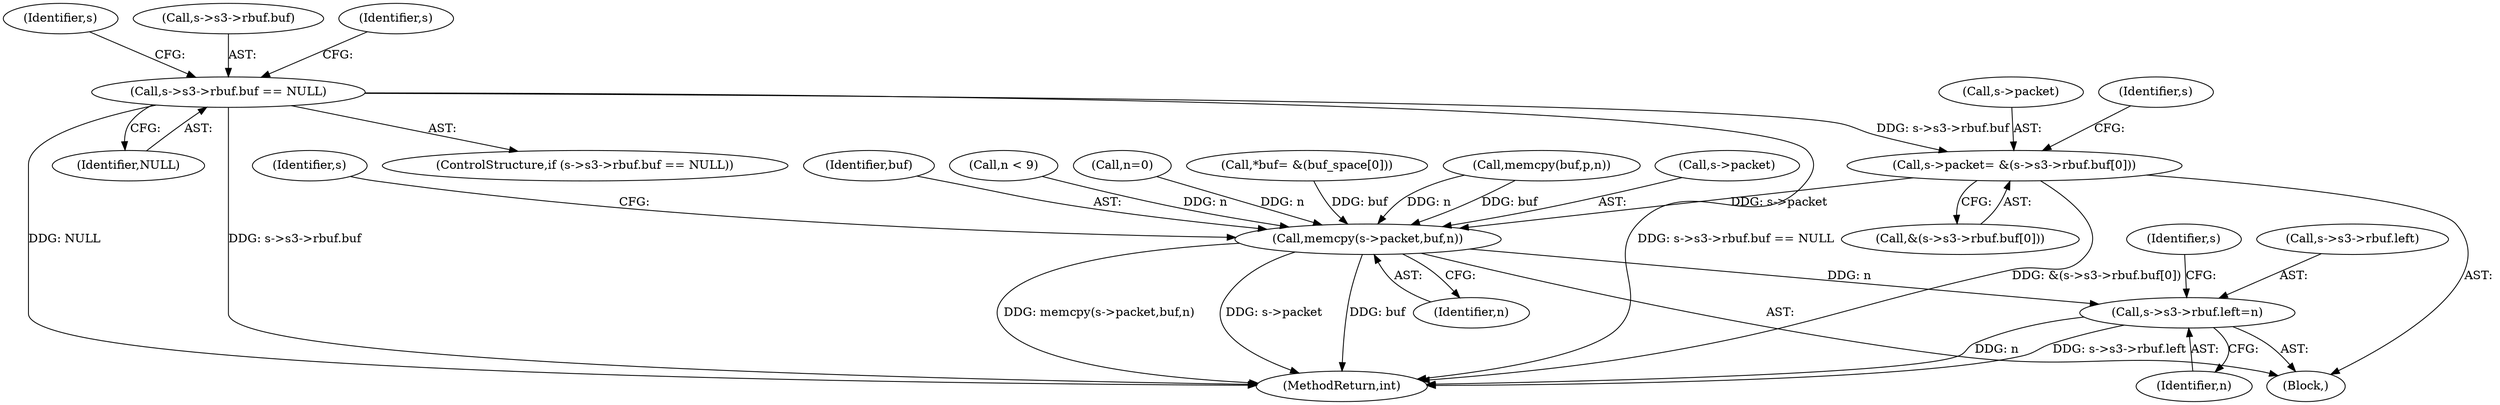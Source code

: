 digraph "0_openssl_26a59d9b46574e457870197dffa802871b4c8fc7_0@array" {
"1001100" [label="(Call,s->packet= &(s->s3->rbuf.buf[0]))"];
"1001086" [label="(Call,s->s3->rbuf.buf == NULL)"];
"1001114" [label="(Call,memcpy(s->packet,buf,n))"];
"1001120" [label="(Call,s->s3->rbuf.left=n)"];
"1001133" [label="(Identifier,s)"];
"1001116" [label="(Identifier,s)"];
"1001098" [label="(Identifier,s)"];
"1001094" [label="(Identifier,NULL)"];
"1001119" [label="(Identifier,n)"];
"1001115" [label="(Call,s->packet)"];
"1001121" [label="(Call,s->s3->rbuf.left)"];
"1001104" [label="(Call,&(s->s3->rbuf.buf[0]))"];
"1001114" [label="(Call,memcpy(s->packet,buf,n))"];
"1001124" [label="(Identifier,s)"];
"1001087" [label="(Call,s->s3->rbuf.buf)"];
"1001118" [label="(Identifier,buf)"];
"1000759" [label="(Call,n < 9)"];
"1001101" [label="(Call,s->packet)"];
"1001120" [label="(Call,s->s3->rbuf.left=n)"];
"1001073" [label="(Block,)"];
"1001128" [label="(Identifier,n)"];
"1001085" [label="(ControlStructure,if (s->s3->rbuf.buf == NULL))"];
"1001102" [label="(Identifier,s)"];
"1000165" [label="(Call,n=0)"];
"1001100" [label="(Call,s->packet= &(s->s3->rbuf.buf[0]))"];
"1001274" [label="(MethodReturn,int)"];
"1000150" [label="(Call,*buf= &(buf_space[0]))"];
"1001086" [label="(Call,s->s3->rbuf.buf == NULL)"];
"1000213" [label="(Call,memcpy(buf,p,n))"];
"1001100" -> "1001073"  [label="AST: "];
"1001100" -> "1001104"  [label="CFG: "];
"1001101" -> "1001100"  [label="AST: "];
"1001104" -> "1001100"  [label="AST: "];
"1001116" -> "1001100"  [label="CFG: "];
"1001100" -> "1001274"  [label="DDG: &(s->s3->rbuf.buf[0])"];
"1001086" -> "1001100"  [label="DDG: s->s3->rbuf.buf"];
"1001100" -> "1001114"  [label="DDG: s->packet"];
"1001086" -> "1001085"  [label="AST: "];
"1001086" -> "1001094"  [label="CFG: "];
"1001087" -> "1001086"  [label="AST: "];
"1001094" -> "1001086"  [label="AST: "];
"1001098" -> "1001086"  [label="CFG: "];
"1001102" -> "1001086"  [label="CFG: "];
"1001086" -> "1001274"  [label="DDG: s->s3->rbuf.buf"];
"1001086" -> "1001274"  [label="DDG: s->s3->rbuf.buf == NULL"];
"1001086" -> "1001274"  [label="DDG: NULL"];
"1001114" -> "1001073"  [label="AST: "];
"1001114" -> "1001119"  [label="CFG: "];
"1001115" -> "1001114"  [label="AST: "];
"1001118" -> "1001114"  [label="AST: "];
"1001119" -> "1001114"  [label="AST: "];
"1001124" -> "1001114"  [label="CFG: "];
"1001114" -> "1001274"  [label="DDG: memcpy(s->packet,buf,n)"];
"1001114" -> "1001274"  [label="DDG: s->packet"];
"1001114" -> "1001274"  [label="DDG: buf"];
"1000150" -> "1001114"  [label="DDG: buf"];
"1000213" -> "1001114"  [label="DDG: buf"];
"1000213" -> "1001114"  [label="DDG: n"];
"1000165" -> "1001114"  [label="DDG: n"];
"1000759" -> "1001114"  [label="DDG: n"];
"1001114" -> "1001120"  [label="DDG: n"];
"1001120" -> "1001073"  [label="AST: "];
"1001120" -> "1001128"  [label="CFG: "];
"1001121" -> "1001120"  [label="AST: "];
"1001128" -> "1001120"  [label="AST: "];
"1001133" -> "1001120"  [label="CFG: "];
"1001120" -> "1001274"  [label="DDG: s->s3->rbuf.left"];
"1001120" -> "1001274"  [label="DDG: n"];
}
